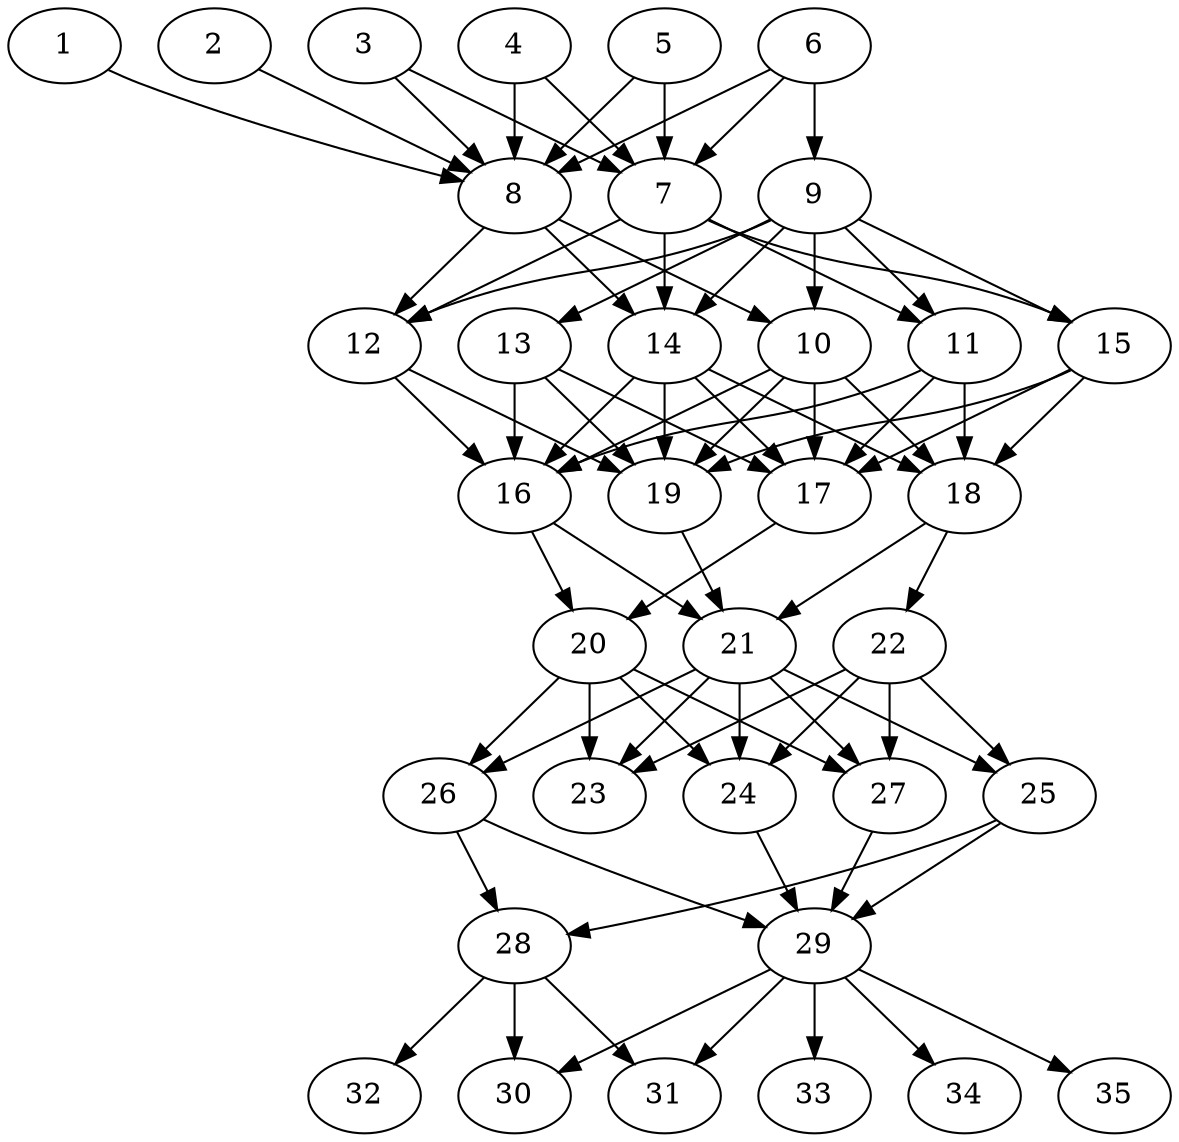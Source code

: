 // DAG automatically generated by daggen at Thu Oct  3 14:05:37 2019
// ./daggen --dot -n 35 --ccr 0.4 --fat 0.5 --regular 0.5 --density 0.9 --mindata 5242880 --maxdata 52428800 
digraph G {
  1 [size="44546560", alpha="0.08", expect_size="17818624"] 
  1 -> 8 [size ="17818624"]
  2 [size="125224960", alpha="0.05", expect_size="50089984"] 
  2 -> 8 [size ="50089984"]
  3 [size="72220160", alpha="0.10", expect_size="28888064"] 
  3 -> 7 [size ="28888064"]
  3 -> 8 [size ="28888064"]
  4 [size="122426880", alpha="0.11", expect_size="48970752"] 
  4 -> 7 [size ="48970752"]
  4 -> 8 [size ="48970752"]
  5 [size="114242560", alpha="0.17", expect_size="45697024"] 
  5 -> 7 [size ="45697024"]
  5 -> 8 [size ="45697024"]
  6 [size="118835200", alpha="0.07", expect_size="47534080"] 
  6 -> 7 [size ="47534080"]
  6 -> 8 [size ="47534080"]
  6 -> 9 [size ="47534080"]
  7 [size="54279680", alpha="0.07", expect_size="21711872"] 
  7 -> 11 [size ="21711872"]
  7 -> 12 [size ="21711872"]
  7 -> 14 [size ="21711872"]
  7 -> 15 [size ="21711872"]
  8 [size="46241280", alpha="0.03", expect_size="18496512"] 
  8 -> 10 [size ="18496512"]
  8 -> 12 [size ="18496512"]
  8 -> 14 [size ="18496512"]
  9 [size="62632960", alpha="0.13", expect_size="25053184"] 
  9 -> 10 [size ="25053184"]
  9 -> 11 [size ="25053184"]
  9 -> 12 [size ="25053184"]
  9 -> 13 [size ="25053184"]
  9 -> 14 [size ="25053184"]
  9 -> 15 [size ="25053184"]
  10 [size="92129280", alpha="0.13", expect_size="36851712"] 
  10 -> 16 [size ="36851712"]
  10 -> 17 [size ="36851712"]
  10 -> 18 [size ="36851712"]
  10 -> 19 [size ="36851712"]
  11 [size="69519360", alpha="0.15", expect_size="27807744"] 
  11 -> 16 [size ="27807744"]
  11 -> 17 [size ="27807744"]
  11 -> 18 [size ="27807744"]
  12 [size="114718720", alpha="0.19", expect_size="45887488"] 
  12 -> 16 [size ="45887488"]
  12 -> 19 [size ="45887488"]
  13 [size="26744320", alpha="0.15", expect_size="10697728"] 
  13 -> 16 [size ="10697728"]
  13 -> 17 [size ="10697728"]
  13 -> 19 [size ="10697728"]
  14 [size="84707840", alpha="0.07", expect_size="33883136"] 
  14 -> 16 [size ="33883136"]
  14 -> 17 [size ="33883136"]
  14 -> 18 [size ="33883136"]
  14 -> 19 [size ="33883136"]
  15 [size="30223360", alpha="0.19", expect_size="12089344"] 
  15 -> 17 [size ="12089344"]
  15 -> 18 [size ="12089344"]
  15 -> 19 [size ="12089344"]
  16 [size="129489920", alpha="0.07", expect_size="51795968"] 
  16 -> 20 [size ="51795968"]
  16 -> 21 [size ="51795968"]
  17 [size="52961280", alpha="0.09", expect_size="21184512"] 
  17 -> 20 [size ="21184512"]
  18 [size="96409600", alpha="0.13", expect_size="38563840"] 
  18 -> 21 [size ="38563840"]
  18 -> 22 [size ="38563840"]
  19 [size="115079680", alpha="0.13", expect_size="46031872"] 
  19 -> 21 [size ="46031872"]
  20 [size="70978560", alpha="0.06", expect_size="28391424"] 
  20 -> 23 [size ="28391424"]
  20 -> 24 [size ="28391424"]
  20 -> 26 [size ="28391424"]
  20 -> 27 [size ="28391424"]
  21 [size="28564480", alpha="0.05", expect_size="11425792"] 
  21 -> 23 [size ="11425792"]
  21 -> 24 [size ="11425792"]
  21 -> 25 [size ="11425792"]
  21 -> 26 [size ="11425792"]
  21 -> 27 [size ="11425792"]
  22 [size="118476800", alpha="0.02", expect_size="47390720"] 
  22 -> 23 [size ="47390720"]
  22 -> 24 [size ="47390720"]
  22 -> 25 [size ="47390720"]
  22 -> 27 [size ="47390720"]
  23 [size="112998400", alpha="0.10", expect_size="45199360"] 
  24 [size="81597440", alpha="0.16", expect_size="32638976"] 
  24 -> 29 [size ="32638976"]
  25 [size="123939840", alpha="0.19", expect_size="49575936"] 
  25 -> 28 [size ="49575936"]
  25 -> 29 [size ="49575936"]
  26 [size="119800320", alpha="0.00", expect_size="47920128"] 
  26 -> 28 [size ="47920128"]
  26 -> 29 [size ="47920128"]
  27 [size="42158080", alpha="0.09", expect_size="16863232"] 
  27 -> 29 [size ="16863232"]
  28 [size="93281280", alpha="0.02", expect_size="37312512"] 
  28 -> 30 [size ="37312512"]
  28 -> 31 [size ="37312512"]
  28 -> 32 [size ="37312512"]
  29 [size="54804480", alpha="0.05", expect_size="21921792"] 
  29 -> 30 [size ="21921792"]
  29 -> 31 [size ="21921792"]
  29 -> 33 [size ="21921792"]
  29 -> 34 [size ="21921792"]
  29 -> 35 [size ="21921792"]
  30 [size="130997760", alpha="0.00", expect_size="52399104"] 
  31 [size="49290240", alpha="0.05", expect_size="19716096"] 
  32 [size="77053440", alpha="0.08", expect_size="30821376"] 
  33 [size="90478080", alpha="0.12", expect_size="36191232"] 
  34 [size="30709760", alpha="0.09", expect_size="12283904"] 
  35 [size="125032960", alpha="0.09", expect_size="50013184"] 
}
